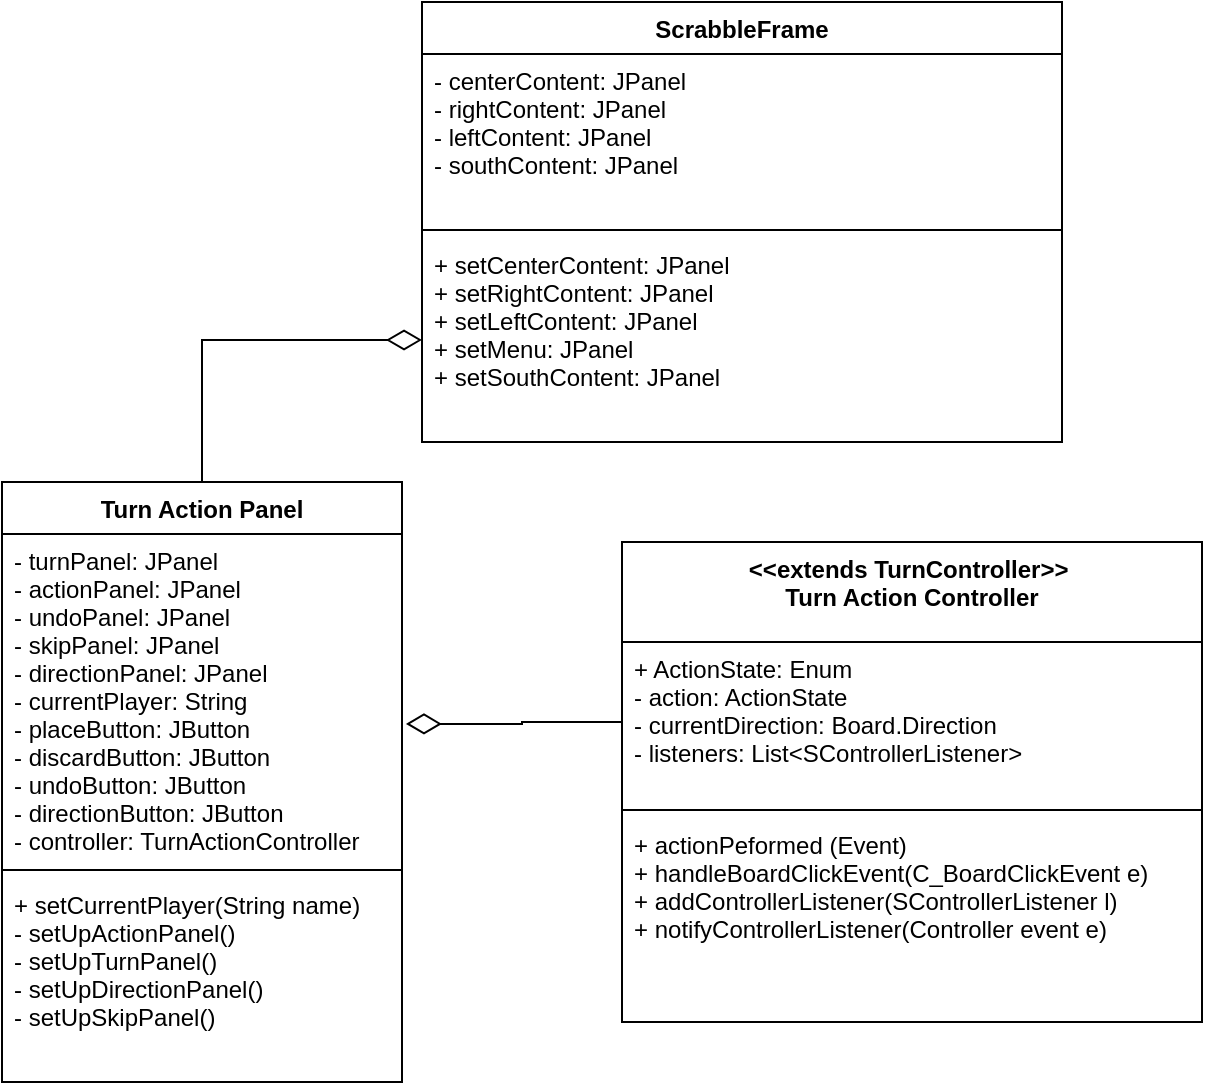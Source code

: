 <mxfile version="15.5.4" type="embed"><diagram id="RCmQROUpzB5a1WLBMB2V" name="Page-1"><mxGraphModel dx="1138" dy="743" grid="1" gridSize="10" guides="1" tooltips="1" connect="1" arrows="1" fold="1" page="1" pageScale="1" pageWidth="850" pageHeight="1100" math="0" shadow="0"><root><mxCell id="0"/><mxCell id="1" parent="0"/><mxCell id="2" value="ScrabbleFrame" style="swimlane;fontStyle=1;align=center;verticalAlign=top;childLayout=stackLayout;horizontal=1;startSize=26;horizontalStack=0;resizeParent=1;resizeParentMax=0;resizeLast=0;collapsible=1;marginBottom=0;" parent="1" vertex="1"><mxGeometry x="290" y="140" width="320" height="220" as="geometry"/></mxCell><mxCell id="3" value="- centerContent: JPanel&#10;- rightContent: JPanel&#10;- leftContent: JPanel&#10;- southContent: JPanel&#10;" style="text;strokeColor=none;fillColor=none;align=left;verticalAlign=top;spacingLeft=4;spacingRight=4;overflow=hidden;rotatable=0;points=[[0,0.5],[1,0.5]];portConstraint=eastwest;" parent="2" vertex="1"><mxGeometry y="26" width="320" height="84" as="geometry"/></mxCell><mxCell id="4" value="" style="line;strokeWidth=1;fillColor=none;align=left;verticalAlign=middle;spacingTop=-1;spacingLeft=3;spacingRight=3;rotatable=0;labelPosition=right;points=[];portConstraint=eastwest;" parent="2" vertex="1"><mxGeometry y="110" width="320" height="8" as="geometry"/></mxCell><mxCell id="5" value="+ setCenterContent: JPanel&#10;+ setRightContent: JPanel&#10;+ setLeftContent: JPanel&#10;+ setMenu: JPanel&#10;+ setSouthContent: JPanel" style="text;strokeColor=none;fillColor=none;align=left;verticalAlign=top;spacingLeft=4;spacingRight=4;overflow=hidden;rotatable=0;points=[[0,0.5],[1,0.5]];portConstraint=eastwest;" parent="2" vertex="1"><mxGeometry y="118" width="320" height="102" as="geometry"/></mxCell><mxCell id="19" style="edgeStyle=orthogonalEdgeStyle;rounded=0;orthogonalLoop=1;jettySize=auto;html=1;entryX=0;entryY=0.5;entryDx=0;entryDy=0;endArrow=diamondThin;endFill=0;endSize=15;" parent="1" source="8" target="5" edge="1"><mxGeometry relative="1" as="geometry"/></mxCell><mxCell id="8" value="Turn Action Panel" style="swimlane;fontStyle=1;align=center;verticalAlign=top;childLayout=stackLayout;horizontal=1;startSize=26;horizontalStack=0;resizeParent=1;resizeParentMax=0;resizeLast=0;collapsible=1;marginBottom=0;" parent="1" vertex="1"><mxGeometry x="80" y="380" width="200" height="300" as="geometry"/></mxCell><mxCell id="9" value="- turnPanel: JPanel&#10;- actionPanel: JPanel&#10;- undoPanel: JPanel&#10;- skipPanel: JPanel&#10;- directionPanel: JPanel&#10;- currentPlayer: String&#10;- placeButton: JButton&#10;- discardButton: JButton&#10;- undoButton: JButton&#10;- directionButton: JButton&#10;- controller: TurnActionController" style="text;strokeColor=none;fillColor=none;align=left;verticalAlign=top;spacingLeft=4;spacingRight=4;overflow=hidden;rotatable=0;points=[[0,0.5],[1,0.5]];portConstraint=eastwest;" parent="8" vertex="1"><mxGeometry y="26" width="200" height="164" as="geometry"/></mxCell><mxCell id="10" value="" style="line;strokeWidth=1;fillColor=none;align=left;verticalAlign=middle;spacingTop=-1;spacingLeft=3;spacingRight=3;rotatable=0;labelPosition=right;points=[];portConstraint=eastwest;" parent="8" vertex="1"><mxGeometry y="190" width="200" height="8" as="geometry"/></mxCell><mxCell id="11" value="+ setCurrentPlayer(String name)&#10;- setUpActionPanel()&#10;- setUpTurnPanel()&#10;- setUpDirectionPanel()&#10;- setUpSkipPanel()" style="text;strokeColor=none;fillColor=none;align=left;verticalAlign=top;spacingLeft=4;spacingRight=4;overflow=hidden;rotatable=0;points=[[0,0.5],[1,0.5]];portConstraint=eastwest;" parent="8" vertex="1"><mxGeometry y="198" width="200" height="102" as="geometry"/></mxCell><mxCell id="12" value="&lt;&lt;extends TurnController&gt;&gt; &#10;Turn Action Controller" style="swimlane;fontStyle=1;align=center;verticalAlign=top;childLayout=stackLayout;horizontal=1;startSize=50;horizontalStack=0;resizeParent=1;resizeParentMax=0;resizeLast=0;collapsible=1;marginBottom=0;" parent="1" vertex="1"><mxGeometry x="390" y="410" width="290" height="240" as="geometry"/></mxCell><mxCell id="13" value="+ ActionState: Enum&#10;- action: ActionState&#10;- currentDirection: Board.Direction&#10;- listeners: List&lt;SControllerListener&gt;&#10;&#10;" style="text;strokeColor=none;fillColor=none;align=left;verticalAlign=top;spacingLeft=4;spacingRight=4;overflow=hidden;rotatable=0;points=[[0,0.5],[1,0.5]];portConstraint=eastwest;" parent="12" vertex="1"><mxGeometry y="50" width="290" height="80" as="geometry"/></mxCell><mxCell id="14" value="" style="line;strokeWidth=1;fillColor=none;align=left;verticalAlign=middle;spacingTop=-1;spacingLeft=3;spacingRight=3;rotatable=0;labelPosition=right;points=[];portConstraint=eastwest;" parent="12" vertex="1"><mxGeometry y="130" width="290" height="8" as="geometry"/></mxCell><mxCell id="15" value="+ actionPeformed (Event)&#10;+ handleBoardClickEvent(C_BoardClickEvent e)&#10;+ addControllerListener(SControllerListener l)&#10;+ notifyControllerListener(Controller event e)" style="text;strokeColor=none;fillColor=none;align=left;verticalAlign=top;spacingLeft=4;spacingRight=4;overflow=hidden;rotatable=0;points=[[0,0.5],[1,0.5]];portConstraint=eastwest;" parent="12" vertex="1"><mxGeometry y="138" width="290" height="102" as="geometry"/></mxCell><mxCell id="21" style="edgeStyle=orthogonalEdgeStyle;rounded=0;orthogonalLoop=1;jettySize=auto;html=1;entryX=1.01;entryY=0.579;entryDx=0;entryDy=0;entryPerimeter=0;endArrow=diamondThin;endFill=0;endSize=15;" edge="1" parent="1" source="13" target="9"><mxGeometry relative="1" as="geometry"/></mxCell></root></mxGraphModel></diagram></mxfile>